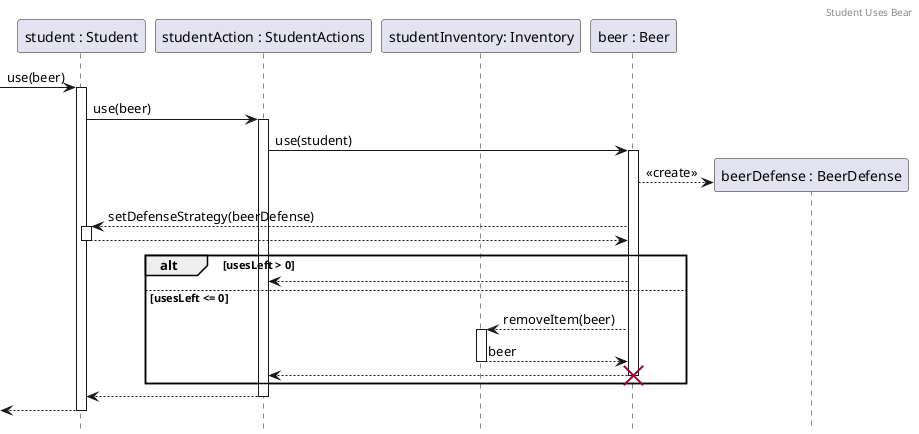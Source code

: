 @startuml StudentUsesBear
header Student Uses Bear
hide footbox

participant student as "student : Student"
participant actions as "studentAction : StudentActions"
participant inventory as "studentInventory: Inventory"
participant beer as "beer : Beer"

-> student ++ : use(beer)
student -> actions ++ : use(beer)
actions -> beer ++ : use(student)

create beerDefense as "beerDefense : BeerDefense"
beer --> beerDefense : <<create>>
beer --> student ++ : setDefenseStrategy(beerDefense)
return 

alt usesLeft > 0
    beer --> actions
else usesLeft <= 0
    beer --> inventory++: removeItem(beer)
    return beer
    return
    destroy beer
end

return
return

@enduml